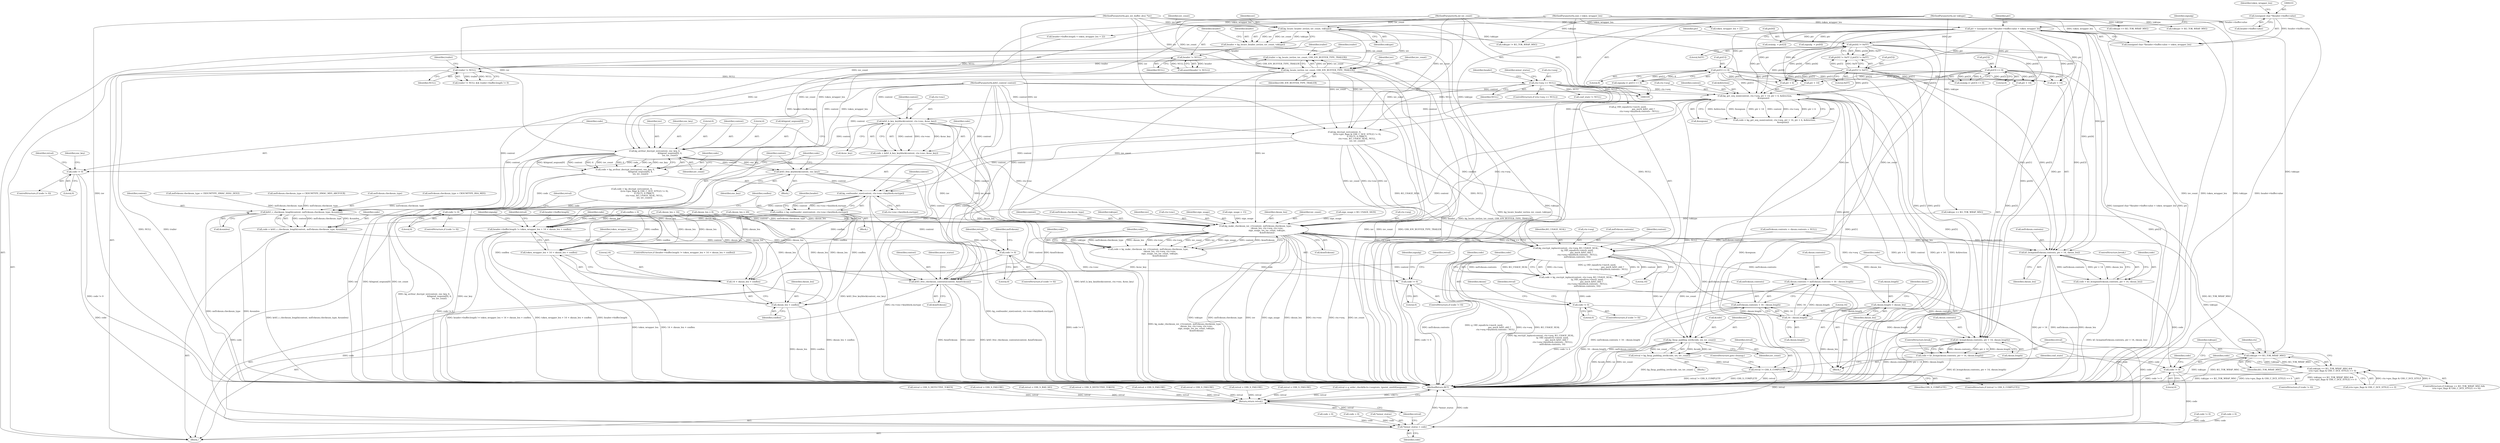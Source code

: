 digraph "0_krb5_e6ae703ae597d798e310368d52b8f38ee11c6a73_0@pointer" {
"1000454" [label="(Call,krb5_k_key_keyblock(context, ctx->enc, &enc_key))"];
"1000403" [label="(Call,kg_get_seq_num(context, ctx->seq, ptr + 14, ptr + 6, &direction,\n                          &seqnum))"];
"1000110" [label="(MethodParameterIn,krb5_context context)"];
"1000200" [label="(Call,ctx->seq == NULL)"];
"1000180" [label="(Call,trailer != NULL)"];
"1000172" [label="(Call,trailer = kg_locate_iov(iov, iov_count, GSS_IOV_BUFFER_TYPE_TRAILER))"];
"1000174" [label="(Call,kg_locate_iov(iov, iov_count, GSS_IOV_BUFFER_TYPE_TRAILER))"];
"1000164" [label="(Call,kg_locate_header_iov(iov, iov_count, toktype))"];
"1000113" [label="(MethodParameterIn,gss_iov_buffer_desc *iov)"];
"1000114" [label="(MethodParameterIn,int iov_count)"];
"1000118" [label="(MethodParameterIn,int toktype)"];
"1000169" [label="(Call,header != NULL)"];
"1000162" [label="(Call,header = kg_locate_header_iov(iov, iov_count, toktype))"];
"1000247" [label="(Call,ptr[1] << 8)"];
"1000229" [label="(Call,ptr = (unsigned char *)header->buffer.value + token_wrapper_len)"];
"1000232" [label="(Call,(unsigned char *)header->buffer.value)"];
"1000115" [label="(MethodParameterIn,size_t token_wrapper_len)"];
"1000259" [label="(Call,ptr[3] << 8)"];
"1000266" [label="(Call,ptr[4] != 0xFF)"];
"1000271" [label="(Call,ptr[5] != 0xFF)"];
"1000452" [label="(Call,code = krb5_k_key_keyblock(context, ctx->enc, &enc_key))"];
"1000462" [label="(Call,code != 0)"];
"1000848" [label="(Call,*minor_status = code)"];
"1000498" [label="(Call,kg_arcfour_docrypt_iov(context, enc_key, 0,\n                                              &bigend_seqnum[0], 4,\n                                              iov, iov_count))"];
"1000496" [label="(Call,code = kg_arcfour_docrypt_iov(context, enc_key, 0,\n                                              &bigend_seqnum[0], 4,\n                                              iov, iov_count))"];
"1000536" [label="(Call,code != 0)"];
"1000509" [label="(Call,krb5_free_keyblock(context, enc_key))"];
"1000546" [label="(Call,kg_confounder_size(context, ctx->enc->keyblock.enctype))"];
"1000544" [label="(Call,conflen = kg_confounder_size(context, ctx->enc->keyblock.enctype))"];
"1000556" [label="(Call,header->buffer.length != token_wrapper_len + 14 + cksum_len + conflen)"];
"1000562" [label="(Call,token_wrapper_len + 14 + cksum_len + conflen)"];
"1000564" [label="(Call,14 + cksum_len + conflen)"];
"1000566" [label="(Call,cksum_len + conflen)"];
"1000605" [label="(Call,krb5_c_checksum_length(context, md5cksum.checksum_type, &sumlen))"];
"1000603" [label="(Call,code = krb5_c_checksum_length(context, md5cksum.checksum_type, &sumlen))"];
"1000613" [label="(Call,code != 0)"];
"1000628" [label="(Call,kg_make_checksum_iov_v1(context, md5cksum.checksum_type,\n                                   cksum_len, ctx->seq, ctx->enc,\n                                   sign_usage, iov, iov_count, toktype,\n                                   &md5cksum))"];
"1000626" [label="(Call,code = kg_make_checksum_iov_v1(context, md5cksum.checksum_type,\n                                   cksum_len, ctx->seq, ctx->enc,\n                                   sign_usage, iov, iov_count, toktype,\n                                   &md5cksum))"];
"1000647" [label="(Call,code != 0)"];
"1000662" [label="(Call,kg_encrypt_inplace(context, ctx->seq, KG_USAGE_SEAL,\n                                  (g_OID_equal(ctx->mech_used,\n                                               gss_mech_krb5_old) ?\n                                   ctx->seq->keyblock.contents : NULL),\n                                  md5cksum.contents, 16))"];
"1000660" [label="(Call,code = kg_encrypt_inplace(context, ctx->seq, KG_USAGE_SEAL,\n                                  (g_OID_equal(ctx->mech_used,\n                                               gss_mech_krb5_old) ?\n                                   ctx->seq->keyblock.contents : NULL),\n                                  md5cksum.contents, 16))"];
"1000687" [label="(Call,code != 0)"];
"1000700" [label="(Call,cksum.contents = md5cksum.contents + 16 - cksum.length)"];
"1000715" [label="(Call,k5_bcmp(cksum.contents, ptr + 14, cksum.length))"];
"1000713" [label="(Call,code = k5_bcmp(cksum.contents, ptr + 14, cksum.length))"];
"1000749" [label="(Call,code != 0)"];
"1000704" [label="(Call,md5cksum.contents + 16 - cksum.length)"];
"1000844" [label="(Call,krb5_free_checksum_contents(context, &md5cksum))"];
"1000695" [label="(Call,cksum.length = cksum_len)"];
"1000708" [label="(Call,16 - cksum.length)"];
"1000730" [label="(Call,k5_bcmp(md5cksum.contents, ptr + 14, cksum_len))"];
"1000728" [label="(Call,code = k5_bcmp(md5cksum.contents, ptr + 14, cksum_len))"];
"1000762" [label="(Call,toktype == KG_TOK_WRAP_MSG)"];
"1000761" [label="(Call,toktype == KG_TOK_WRAP_MSG &&\n        (ctx->gss_flags & GSS_C_DCE_STYLE) == 0)"];
"1000775" [label="(Call,kg_fixup_padding_iov(&code, iov, iov_count))"];
"1000773" [label="(Call,retval = kg_fixup_padding_iov(&code, iov, iov_count))"];
"1000781" [label="(Call,retval != GSS_S_COMPLETE)"];
"1000852" [label="(Return,return retval;)"];
"1000204" [label="(Identifier,NULL)"];
"1000546" [label="(Call,kg_confounder_size(context, ctx->enc->keyblock.enctype))"];
"1000170" [label="(Identifier,header)"];
"1000257" [label="(Call,sealalg |= ptr[3] << 8)"];
"1000846" [label="(Call,&md5cksum)"];
"1000581" [label="(Call,md5cksum.checksum_type = CKSUMTYPE_RSA_MD5)"];
"1000696" [label="(Call,cksum.length)"];
"1000641" [label="(Identifier,iov)"];
"1000153" [label="(Call,md5cksum.contents = cksum.contents = NULL)"];
"1000756" [label="(Call,retval = GSS_S_BAD_SIG)"];
"1000180" [label="(Call,trailer != NULL)"];
"1000612" [label="(ControlStructure,if (code != 0))"];
"1000514" [label="(Call,code = kg_decrypt_iov(context, 0,\n                                      ((ctx->gss_flags & GSS_C_DCE_STYLE) != 0),\n                                      0 /*EC*/, 0 /*RRC*/,\n                                      ctx->enc, KG_USAGE_SEAL, NULL,\n                                      iov, iov_count))"];
"1000845" [label="(Identifier,context)"];
"1000765" [label="(Call,(ctx->gss_flags & GSS_C_DCE_STYLE) == 0)"];
"1000176" [label="(Identifier,iov_count)"];
"1000510" [label="(Identifier,context)"];
"1000419" [label="(Call,code != 0)"];
"1000768" [label="(Identifier,ctx)"];
"1000265" [label="(Call,ptr[4] != 0xFF || ptr[5] != 0xFF)"];
"1000637" [label="(Call,ctx->enc)"];
"1000851" [label="(Identifier,code)"];
"1000248" [label="(Call,ptr[1])"];
"1000536" [label="(Call,code != 0)"];
"1000373" [label="(Call,cksum_len = 8)"];
"1000697" [label="(Identifier,cksum)"];
"1000181" [label="(Identifier,trailer)"];
"1000844" [label="(Call,krb5_free_checksum_contents(context, &md5cksum))"];
"1000615" [label="(Literal,0)"];
"1000750" [label="(Identifier,code)"];
"1000507" [label="(Identifier,iov)"];
"1000610" [label="(Call,&sumlen)"];
"1000119" [label="(Block,)"];
"1000740" [label="(Call,code = 0)"];
"1000640" [label="(Identifier,sign_usage)"];
"1000263" [label="(Literal,8)"];
"1000511" [label="(Identifier,enc_key)"];
"1000445" [label="(Block,)"];
"1000613" [label="(Call,code != 0)"];
"1000497" [label="(Identifier,code)"];
"1000385" [label="(Call,cksum_len = 16)"];
"1000570" [label="(Call,retval = GSS_S_DEFECTIVE_TOKEN)"];
"1000266" [label="(Call,ptr[4] != 0xFF)"];
"1000603" [label="(Call,code = krb5_c_checksum_length(context, md5cksum.checksum_type, &sumlen))"];
"1000699" [label="(Identifier,cksum_len)"];
"1000380" [label="(Call,sign_usage = 15)"];
"1000285" [label="(Call,toktype != KG_TOK_WRAP_MSG)"];
"1000133" [label="(Call,conflen = 0)"];
"1000633" [label="(Identifier,cksum_len)"];
"1000213" [label="(Call,header->buffer.length < token_wrapper_len + 22)"];
"1000708" [label="(Call,16 - cksum.length)"];
"1000642" [label="(Identifier,iov_count)"];
"1000853" [label="(Identifier,retval)"];
"1000783" [label="(Identifier,GSS_S_COMPLETE)"];
"1000656" [label="(Identifier,signalg)"];
"1000165" [label="(Identifier,iov)"];
"1000239" [label="(Identifier,token_wrapper_len)"];
"1000461" [label="(ControlStructure,if (code != 0))"];
"1000500" [label="(Identifier,enc_key)"];
"1000749" [label="(Call,code != 0)"];
"1000555" [label="(ControlStructure,if (header->buffer.length != token_wrapper_len + 14 + cksum_len + conflen))"];
"1000567" [label="(Identifier,cksum_len)"];
"1000686" [label="(ControlStructure,if (code != 0))"];
"1000498" [label="(Call,kg_arcfour_docrypt_iov(context, enc_key, 0,\n                                              &bigend_seqnum[0], 4,\n                                              iov, iov_count))"];
"1000270" [label="(Literal,0xFF)"];
"1000537" [label="(Identifier,code)"];
"1000141" [label="(Call,sign_usage = KG_USAGE_SIGN)"];
"1000251" [label="(Literal,8)"];
"1000772" [label="(Block,)"];
"1000651" [label="(Call,retval = GSS_S_FAILURE)"];
"1000779" [label="(Identifier,iov_count)"];
"1000453" [label="(Identifier,code)"];
"1000414" [label="(Call,&direction)"];
"1000216" [label="(Identifier,header)"];
"1000219" [label="(Call,token_wrapper_len + 22)"];
"1000463" [label="(Identifier,code)"];
"1000562" [label="(Call,token_wrapper_len + 14 + cksum_len + conflen)"];
"1000710" [label="(Call,cksum.length)"];
"1000626" [label="(Call,code = kg_make_checksum_iov_v1(context, md5cksum.checksum_type,\n                                   cksum_len, ctx->seq, ctx->enc,\n                                   sign_usage, iov, iov_count, toktype,\n                                   &md5cksum))"];
"1000430" [label="(Call,toktype == KG_TOK_WRAP_MSG)"];
"1000623" [label="(Identifier,md5cksum)"];
"1000177" [label="(Identifier,GSS_IOV_BUFFER_TYPE_TRAILER)"];
"1000617" [label="(Call,retval = GSS_S_FAILURE)"];
"1000649" [label="(Literal,0)"];
"1000267" [label="(Call,ptr[4])"];
"1000691" [label="(Call,retval = GSS_S_FAILURE)"];
"1000456" [label="(Call,ctx->enc)"];
"1000784" [label="(ControlStructure,goto cleanup;)"];
"1000762" [label="(Call,toktype == KG_TOK_WRAP_MSG)"];
"1000404" [label="(Identifier,context)"];
"1000606" [label="(Identifier,context)"];
"1000540" [label="(Call,retval = GSS_S_FAILURE)"];
"1000544" [label="(Call,conflen = kg_confounder_size(context, ctx->enc->keyblock.enctype))"];
"1000754" [label="(Identifier,code)"];
"1000167" [label="(Identifier,toktype)"];
"1000688" [label="(Identifier,code)"];
"1000565" [label="(Literal,14)"];
"1000833" [label="(Call,retval = g_order_check(&ctx->seqstate, (gssint_uint64)seqnum))"];
"1000199" [label="(ControlStructure,if (ctx->seq == NULL))"];
"1000541" [label="(Identifier,retval)"];
"1000830" [label="(Call,code = 0)"];
"1000459" [label="(Call,&enc_key)"];
"1000467" [label="(Identifier,retval)"];
"1000548" [label="(Call,ctx->enc->keyblock.enctype)"];
"1000667" [label="(Identifier,KG_USAGE_SEAL)"];
"1000408" [label="(Call,ptr + 14)"];
"1000545" [label="(Identifier,conflen)"];
"1000563" [label="(Identifier,token_wrapper_len)"];
"1000501" [label="(Literal,0)"];
"1000403" [label="(Call,kg_get_seq_num(context, ctx->seq, ptr + 14, ptr + 6, &direction,\n                          &seqnum))"];
"1000646" [label="(ControlStructure,if (code != 0))"];
"1000652" [label="(Identifier,retval)"];
"1000700" [label="(Call,cksum.contents = md5cksum.contents + 16 - cksum.length)"];
"1000416" [label="(Call,&seqnum)"];
"1000761" [label="(Call,toktype == KG_TOK_WRAP_MSG &&\n        (ctx->gss_flags & GSS_C_DCE_STYLE) == 0)"];
"1000662" [label="(Call,kg_encrypt_inplace(context, ctx->seq, KG_USAGE_SEAL,\n                                  (g_OID_equal(ctx->mech_used,\n                                               gss_mech_krb5_old) ?\n                                   ctx->seq->keyblock.contents : NULL),\n                                  md5cksum.contents, 16))"];
"1000499" [label="(Identifier,context)"];
"1000208" [label="(Identifier,minor_status)"];
"1000171" [label="(Identifier,NULL)"];
"1000230" [label="(Identifier,ptr)"];
"1000787" [label="(Identifier,conf_state)"];
"1000605" [label="(Call,krb5_c_checksum_length(context, md5cksum.checksum_type, &sumlen))"];
"1000175" [label="(Identifier,iov)"];
"1000166" [label="(Identifier,iov_count)"];
"1000247" [label="(Call,ptr[1] << 8)"];
"1000634" [label="(Call,ctx->seq)"];
"1000664" [label="(Call,ctx->seq)"];
"1000174" [label="(Call,kg_locate_iov(iov, iov_count, GSS_IOV_BUFFER_TYPE_TRAILER))"];
"1000568" [label="(Identifier,conflen)"];
"1000628" [label="(Call,kg_make_checksum_iov_v1(context, md5cksum.checksum_type,\n                                   cksum_len, ctx->seq, ctx->enc,\n                                   sign_usage, iov, iov_count, toktype,\n                                   &md5cksum))"];
"1000689" [label="(Literal,0)"];
"1000714" [label="(Identifier,code)"];
"1000496" [label="(Call,code = kg_arcfour_docrypt_iov(context, enc_key, 0,\n                                              &bigend_seqnum[0], 4,\n                                              iov, iov_count))"];
"1000538" [label="(Literal,0)"];
"1000685" [label="(Literal,16)"];
"1000234" [label="(Call,header->buffer.value)"];
"1000850" [label="(Identifier,minor_status)"];
"1000614" [label="(Identifier,code)"];
"1000182" [label="(Identifier,NULL)"];
"1000753" [label="(Call,code = 0)"];
"1000774" [label="(Identifier,retval)"];
"1000595" [label="(Call,md5cksum.checksum_type = CKSUMTYPE_HMAC_SHA1_DES3)"];
"1000786" [label="(Call,conf_state != NULL)"];
"1000722" [label="(Call,cksum.length)"];
"1000179" [label="(Call,trailer != NULL && trailer->buffer.length != 0)"];
"1000782" [label="(Identifier,retval)"];
"1000854" [label="(MethodReturn,RET)"];
"1000715" [label="(Call,k5_bcmp(cksum.contents, ptr + 14, cksum.length))"];
"1000557" [label="(Call,header->buffer.length)"];
"1000629" [label="(Identifier,context)"];
"1000433" [label="(Block,)"];
"1000695" [label="(Call,cksum.length = cksum_len)"];
"1000241" [label="(Identifier,signalg)"];
"1000454" [label="(Call,krb5_k_key_keyblock(context, ctx->enc, &enc_key))"];
"1000240" [label="(Call,signalg  = ptr[0])"];
"1000738" [label="(ControlStructure,break;)"];
"1000401" [label="(Call,code = kg_get_seq_num(context, ctx->seq, ptr + 14, ptr + 6, &direction,\n                          &seqnum))"];
"1000405" [label="(Call,ctx->seq)"];
"1000110" [label="(MethodParameterIn,krb5_context context)"];
"1000260" [label="(Call,ptr[3])"];
"1000588" [label="(Call,md5cksum.checksum_type = CKSUMTYPE_HMAC_MD5_ARCFOUR)"];
"1000162" [label="(Call,header = kg_locate_header_iov(iov, iov_count, toktype))"];
"1000764" [label="(Identifier,KG_TOK_WRAP_MSG)"];
"1000607" [label="(Call,md5cksum.checksum_type)"];
"1000113" [label="(MethodParameterIn,gss_iov_buffer_desc *iov)"];
"1000231" [label="(Call,(unsigned char *)header->buffer.value + token_wrapper_len)"];
"1000169" [label="(Call,header != NULL)"];
"1000508" [label="(Identifier,iov_count)"];
"1000630" [label="(Call,md5cksum.checksum_type)"];
"1000455" [label="(Identifier,context)"];
"1000849" [label="(Call,*minor_status)"];
"1000115" [label="(MethodParameterIn,size_t token_wrapper_len)"];
"1000682" [label="(Call,md5cksum.contents)"];
"1000473" [label="(Identifier,enc_key)"];
"1000725" [label="(ControlStructure,break;)"];
"1000663" [label="(Identifier,context)"];
"1000566" [label="(Call,cksum_len + conflen)"];
"1000575" [label="(Identifier,signalg)"];
"1000748" [label="(ControlStructure,if (code != 0))"];
"1000713" [label="(Call,code = k5_bcmp(cksum.contents, ptr + 14, cksum.length))"];
"1000186" [label="(Identifier,trailer)"];
"1000692" [label="(Identifier,retval)"];
"1000547" [label="(Identifier,context)"];
"1000729" [label="(Identifier,code)"];
"1000232" [label="(Call,(unsigned char *)header->buffer.value)"];
"1000660" [label="(Call,code = kg_encrypt_inplace(context, ctx->seq, KG_USAGE_SEAL,\n                                  (g_OID_equal(ctx->mech_used,\n                                               gss_mech_krb5_old) ?\n                                   ctx->seq->keyblock.contents : NULL),\n                                  md5cksum.contents, 16))"];
"1000730" [label="(Call,k5_bcmp(md5cksum.contents, ptr + 14, cksum_len))"];
"1000164" [label="(Call,kg_locate_header_iov(iov, iov_count, toktype))"];
"1000763" [label="(Identifier,toktype)"];
"1000781" [label="(Call,retval != GSS_S_COMPLETE)"];
"1000556" [label="(Call,header->buffer.length != token_wrapper_len + 14 + cksum_len + conflen)"];
"1000743" [label="(Call,retval = GSS_S_DEFECTIVE_TOKEN)"];
"1000535" [label="(ControlStructure,if (code != 0))"];
"1000701" [label="(Call,cksum.contents)"];
"1000275" [label="(Literal,0xFF)"];
"1000229" [label="(Call,ptr = (unsigned char *)header->buffer.value + token_wrapper_len)"];
"1000506" [label="(Literal,4)"];
"1000273" [label="(Identifier,ptr)"];
"1000201" [label="(Call,ctx->seq)"];
"1000163" [label="(Identifier,header)"];
"1000559" [label="(Identifier,header)"];
"1000618" [label="(Identifier,retval)"];
"1000627" [label="(Identifier,code)"];
"1000716" [label="(Call,cksum.contents)"];
"1000760" [label="(ControlStructure,if (toktype == KG_TOK_WRAP_MSG &&\n        (ctx->gss_flags & GSS_C_DCE_STYLE) == 0))"];
"1000773" [label="(Call,retval = kg_fixup_padding_iov(&code, iov, iov_count))"];
"1000657" [label="(Block,)"];
"1000173" [label="(Identifier,trailer)"];
"1000245" [label="(Call,signalg |= ptr[1] << 8)"];
"1000776" [label="(Call,&code)"];
"1000734" [label="(Call,ptr + 14)"];
"1000516" [label="(Call,kg_decrypt_iov(context, 0,\n                                      ((ctx->gss_flags & GSS_C_DCE_STYLE) != 0),\n                                      0 /*EC*/, 0 /*RRC*/,\n                                      ctx->enc, KG_USAGE_SEAL, NULL,\n                                      iov, iov_count))"];
"1000272" [label="(Call,ptr[5])"];
"1000271" [label="(Call,ptr[5] != 0xFF)"];
"1000300" [label="(Call,toktype == KG_TOK_WRAP_MSG)"];
"1000462" [label="(Call,code != 0)"];
"1000114" [label="(MethodParameterIn,int iov_count)"];
"1000647" [label="(Call,code != 0)"];
"1000390" [label="(Call,cksum_len = 20)"];
"1000644" [label="(Call,&md5cksum)"];
"1000702" [label="(Identifier,cksum)"];
"1000852" [label="(Return,return retval;)"];
"1000200" [label="(Call,ctx->seq == NULL)"];
"1000719" [label="(Call,ptr + 14)"];
"1000643" [label="(Identifier,toktype)"];
"1000737" [label="(Identifier,cksum_len)"];
"1000661" [label="(Identifier,code)"];
"1000731" [label="(Call,md5cksum.contents)"];
"1000464" [label="(Literal,0)"];
"1000778" [label="(Identifier,iov)"];
"1000751" [label="(Literal,0)"];
"1000775" [label="(Call,kg_fixup_padding_iov(&code, iov, iov_count))"];
"1000377" [label="(Call,toktype != KG_TOK_WRAP_MSG)"];
"1000704" [label="(Call,md5cksum.contents + 16 - cksum.length)"];
"1000466" [label="(Call,retval = GSS_S_FAILURE)"];
"1000705" [label="(Call,md5cksum.contents)"];
"1000502" [label="(Call,&bigend_seqnum[0])"];
"1000259" [label="(Call,ptr[3] << 8)"];
"1000411" [label="(Call,ptr + 6)"];
"1000452" [label="(Call,code = krb5_k_key_keyblock(context, ctx->enc, &enc_key))"];
"1000252" [label="(Call,sealalg  = ptr[2])"];
"1000728" [label="(Call,code = k5_bcmp(md5cksum.contents, ptr + 14, cksum_len))"];
"1000668" [label="(Call,g_OID_equal(ctx->mech_used,\n                                               gss_mech_krb5_old) ?\n                                   ctx->seq->keyblock.contents : NULL)"];
"1000709" [label="(Literal,16)"];
"1000509" [label="(Call,krb5_free_keyblock(context, enc_key))"];
"1000848" [label="(Call,*minor_status = code)"];
"1000648" [label="(Identifier,code)"];
"1000604" [label="(Identifier,code)"];
"1000564" [label="(Call,14 + cksum_len + conflen)"];
"1000687" [label="(Call,code != 0)"];
"1000168" [label="(Call,assert(header != NULL))"];
"1000571" [label="(Identifier,retval)"];
"1000172" [label="(Call,trailer = kg_locate_iov(iov, iov_count, GSS_IOV_BUFFER_TYPE_TRAILER))"];
"1000118" [label="(MethodParameterIn,int toktype)"];
"1000780" [label="(ControlStructure,if (retval != GSS_S_COMPLETE))"];
"1000454" -> "1000452"  [label="AST: "];
"1000454" -> "1000459"  [label="CFG: "];
"1000455" -> "1000454"  [label="AST: "];
"1000456" -> "1000454"  [label="AST: "];
"1000459" -> "1000454"  [label="AST: "];
"1000452" -> "1000454"  [label="CFG: "];
"1000454" -> "1000854"  [label="DDG: &enc_key"];
"1000454" -> "1000854"  [label="DDG: ctx->enc"];
"1000454" -> "1000452"  [label="DDG: context"];
"1000454" -> "1000452"  [label="DDG: ctx->enc"];
"1000454" -> "1000452"  [label="DDG: &enc_key"];
"1000403" -> "1000454"  [label="DDG: context"];
"1000110" -> "1000454"  [label="DDG: context"];
"1000454" -> "1000498"  [label="DDG: context"];
"1000454" -> "1000628"  [label="DDG: ctx->enc"];
"1000454" -> "1000844"  [label="DDG: context"];
"1000403" -> "1000401"  [label="AST: "];
"1000403" -> "1000416"  [label="CFG: "];
"1000404" -> "1000403"  [label="AST: "];
"1000405" -> "1000403"  [label="AST: "];
"1000408" -> "1000403"  [label="AST: "];
"1000411" -> "1000403"  [label="AST: "];
"1000414" -> "1000403"  [label="AST: "];
"1000416" -> "1000403"  [label="AST: "];
"1000401" -> "1000403"  [label="CFG: "];
"1000403" -> "1000854"  [label="DDG: ctx->seq"];
"1000403" -> "1000854"  [label="DDG: ptr + 6"];
"1000403" -> "1000854"  [label="DDG: context"];
"1000403" -> "1000854"  [label="DDG: ptr + 14"];
"1000403" -> "1000854"  [label="DDG: &direction"];
"1000403" -> "1000854"  [label="DDG: &seqnum"];
"1000403" -> "1000401"  [label="DDG: &direction"];
"1000403" -> "1000401"  [label="DDG: &seqnum"];
"1000403" -> "1000401"  [label="DDG: ptr + 14"];
"1000403" -> "1000401"  [label="DDG: context"];
"1000403" -> "1000401"  [label="DDG: ctx->seq"];
"1000403" -> "1000401"  [label="DDG: ptr + 6"];
"1000110" -> "1000403"  [label="DDG: context"];
"1000200" -> "1000403"  [label="DDG: ctx->seq"];
"1000247" -> "1000403"  [label="DDG: ptr[1]"];
"1000259" -> "1000403"  [label="DDG: ptr[3]"];
"1000266" -> "1000403"  [label="DDG: ptr[4]"];
"1000271" -> "1000403"  [label="DDG: ptr[5]"];
"1000229" -> "1000403"  [label="DDG: ptr"];
"1000403" -> "1000516"  [label="DDG: context"];
"1000403" -> "1000546"  [label="DDG: context"];
"1000403" -> "1000605"  [label="DDG: context"];
"1000403" -> "1000628"  [label="DDG: ctx->seq"];
"1000403" -> "1000844"  [label="DDG: context"];
"1000110" -> "1000109"  [label="AST: "];
"1000110" -> "1000854"  [label="DDG: context"];
"1000110" -> "1000498"  [label="DDG: context"];
"1000110" -> "1000509"  [label="DDG: context"];
"1000110" -> "1000516"  [label="DDG: context"];
"1000110" -> "1000546"  [label="DDG: context"];
"1000110" -> "1000605"  [label="DDG: context"];
"1000110" -> "1000628"  [label="DDG: context"];
"1000110" -> "1000662"  [label="DDG: context"];
"1000110" -> "1000844"  [label="DDG: context"];
"1000200" -> "1000199"  [label="AST: "];
"1000200" -> "1000204"  [label="CFG: "];
"1000201" -> "1000200"  [label="AST: "];
"1000204" -> "1000200"  [label="AST: "];
"1000208" -> "1000200"  [label="CFG: "];
"1000216" -> "1000200"  [label="CFG: "];
"1000200" -> "1000854"  [label="DDG: ctx->seq"];
"1000200" -> "1000854"  [label="DDG: ctx->seq == NULL"];
"1000200" -> "1000854"  [label="DDG: NULL"];
"1000180" -> "1000200"  [label="DDG: NULL"];
"1000200" -> "1000516"  [label="DDG: NULL"];
"1000200" -> "1000662"  [label="DDG: NULL"];
"1000200" -> "1000668"  [label="DDG: NULL"];
"1000200" -> "1000786"  [label="DDG: NULL"];
"1000180" -> "1000179"  [label="AST: "];
"1000180" -> "1000182"  [label="CFG: "];
"1000181" -> "1000180"  [label="AST: "];
"1000182" -> "1000180"  [label="AST: "];
"1000186" -> "1000180"  [label="CFG: "];
"1000179" -> "1000180"  [label="CFG: "];
"1000180" -> "1000854"  [label="DDG: NULL"];
"1000180" -> "1000854"  [label="DDG: trailer"];
"1000180" -> "1000179"  [label="DDG: trailer"];
"1000180" -> "1000179"  [label="DDG: NULL"];
"1000172" -> "1000180"  [label="DDG: trailer"];
"1000169" -> "1000180"  [label="DDG: NULL"];
"1000172" -> "1000119"  [label="AST: "];
"1000172" -> "1000174"  [label="CFG: "];
"1000173" -> "1000172"  [label="AST: "];
"1000174" -> "1000172"  [label="AST: "];
"1000181" -> "1000172"  [label="CFG: "];
"1000172" -> "1000854"  [label="DDG: kg_locate_iov(iov, iov_count, GSS_IOV_BUFFER_TYPE_TRAILER)"];
"1000174" -> "1000172"  [label="DDG: iov"];
"1000174" -> "1000172"  [label="DDG: iov_count"];
"1000174" -> "1000172"  [label="DDG: GSS_IOV_BUFFER_TYPE_TRAILER"];
"1000174" -> "1000177"  [label="CFG: "];
"1000175" -> "1000174"  [label="AST: "];
"1000176" -> "1000174"  [label="AST: "];
"1000177" -> "1000174"  [label="AST: "];
"1000174" -> "1000854"  [label="DDG: iov_count"];
"1000174" -> "1000854"  [label="DDG: GSS_IOV_BUFFER_TYPE_TRAILER"];
"1000174" -> "1000854"  [label="DDG: iov"];
"1000164" -> "1000174"  [label="DDG: iov"];
"1000164" -> "1000174"  [label="DDG: iov_count"];
"1000113" -> "1000174"  [label="DDG: iov"];
"1000114" -> "1000174"  [label="DDG: iov_count"];
"1000174" -> "1000498"  [label="DDG: iov"];
"1000174" -> "1000498"  [label="DDG: iov_count"];
"1000174" -> "1000516"  [label="DDG: iov"];
"1000174" -> "1000516"  [label="DDG: iov_count"];
"1000174" -> "1000628"  [label="DDG: iov"];
"1000174" -> "1000628"  [label="DDG: iov_count"];
"1000164" -> "1000162"  [label="AST: "];
"1000164" -> "1000167"  [label="CFG: "];
"1000165" -> "1000164"  [label="AST: "];
"1000166" -> "1000164"  [label="AST: "];
"1000167" -> "1000164"  [label="AST: "];
"1000162" -> "1000164"  [label="CFG: "];
"1000164" -> "1000854"  [label="DDG: toktype"];
"1000164" -> "1000162"  [label="DDG: iov"];
"1000164" -> "1000162"  [label="DDG: iov_count"];
"1000164" -> "1000162"  [label="DDG: toktype"];
"1000113" -> "1000164"  [label="DDG: iov"];
"1000114" -> "1000164"  [label="DDG: iov_count"];
"1000118" -> "1000164"  [label="DDG: toktype"];
"1000164" -> "1000285"  [label="DDG: toktype"];
"1000113" -> "1000109"  [label="AST: "];
"1000113" -> "1000854"  [label="DDG: iov"];
"1000113" -> "1000498"  [label="DDG: iov"];
"1000113" -> "1000516"  [label="DDG: iov"];
"1000113" -> "1000628"  [label="DDG: iov"];
"1000113" -> "1000775"  [label="DDG: iov"];
"1000114" -> "1000109"  [label="AST: "];
"1000114" -> "1000854"  [label="DDG: iov_count"];
"1000114" -> "1000498"  [label="DDG: iov_count"];
"1000114" -> "1000516"  [label="DDG: iov_count"];
"1000114" -> "1000628"  [label="DDG: iov_count"];
"1000114" -> "1000775"  [label="DDG: iov_count"];
"1000118" -> "1000109"  [label="AST: "];
"1000118" -> "1000854"  [label="DDG: toktype"];
"1000118" -> "1000285"  [label="DDG: toktype"];
"1000118" -> "1000300"  [label="DDG: toktype"];
"1000118" -> "1000377"  [label="DDG: toktype"];
"1000118" -> "1000430"  [label="DDG: toktype"];
"1000118" -> "1000628"  [label="DDG: toktype"];
"1000118" -> "1000762"  [label="DDG: toktype"];
"1000169" -> "1000168"  [label="AST: "];
"1000169" -> "1000171"  [label="CFG: "];
"1000170" -> "1000169"  [label="AST: "];
"1000171" -> "1000169"  [label="AST: "];
"1000168" -> "1000169"  [label="CFG: "];
"1000169" -> "1000854"  [label="DDG: header"];
"1000169" -> "1000168"  [label="DDG: header"];
"1000169" -> "1000168"  [label="DDG: NULL"];
"1000162" -> "1000169"  [label="DDG: header"];
"1000162" -> "1000119"  [label="AST: "];
"1000163" -> "1000162"  [label="AST: "];
"1000170" -> "1000162"  [label="CFG: "];
"1000162" -> "1000854"  [label="DDG: kg_locate_header_iov(iov, iov_count, toktype)"];
"1000247" -> "1000245"  [label="AST: "];
"1000247" -> "1000251"  [label="CFG: "];
"1000248" -> "1000247"  [label="AST: "];
"1000251" -> "1000247"  [label="AST: "];
"1000245" -> "1000247"  [label="CFG: "];
"1000247" -> "1000854"  [label="DDG: ptr[1]"];
"1000247" -> "1000245"  [label="DDG: ptr[1]"];
"1000247" -> "1000245"  [label="DDG: 8"];
"1000229" -> "1000247"  [label="DDG: ptr"];
"1000247" -> "1000408"  [label="DDG: ptr[1]"];
"1000247" -> "1000411"  [label="DDG: ptr[1]"];
"1000247" -> "1000715"  [label="DDG: ptr[1]"];
"1000247" -> "1000719"  [label="DDG: ptr[1]"];
"1000247" -> "1000730"  [label="DDG: ptr[1]"];
"1000247" -> "1000734"  [label="DDG: ptr[1]"];
"1000229" -> "1000119"  [label="AST: "];
"1000229" -> "1000231"  [label="CFG: "];
"1000230" -> "1000229"  [label="AST: "];
"1000231" -> "1000229"  [label="AST: "];
"1000241" -> "1000229"  [label="CFG: "];
"1000229" -> "1000854"  [label="DDG: (unsigned char *)header->buffer.value + token_wrapper_len"];
"1000229" -> "1000854"  [label="DDG: ptr"];
"1000232" -> "1000229"  [label="DDG: header->buffer.value"];
"1000115" -> "1000229"  [label="DDG: token_wrapper_len"];
"1000229" -> "1000240"  [label="DDG: ptr"];
"1000229" -> "1000252"  [label="DDG: ptr"];
"1000229" -> "1000259"  [label="DDG: ptr"];
"1000229" -> "1000266"  [label="DDG: ptr"];
"1000229" -> "1000271"  [label="DDG: ptr"];
"1000229" -> "1000408"  [label="DDG: ptr"];
"1000229" -> "1000411"  [label="DDG: ptr"];
"1000229" -> "1000715"  [label="DDG: ptr"];
"1000229" -> "1000719"  [label="DDG: ptr"];
"1000229" -> "1000730"  [label="DDG: ptr"];
"1000229" -> "1000734"  [label="DDG: ptr"];
"1000232" -> "1000231"  [label="AST: "];
"1000232" -> "1000234"  [label="CFG: "];
"1000233" -> "1000232"  [label="AST: "];
"1000234" -> "1000232"  [label="AST: "];
"1000239" -> "1000232"  [label="CFG: "];
"1000232" -> "1000854"  [label="DDG: header->buffer.value"];
"1000232" -> "1000231"  [label="DDG: header->buffer.value"];
"1000115" -> "1000109"  [label="AST: "];
"1000115" -> "1000854"  [label="DDG: token_wrapper_len"];
"1000115" -> "1000213"  [label="DDG: token_wrapper_len"];
"1000115" -> "1000219"  [label="DDG: token_wrapper_len"];
"1000115" -> "1000231"  [label="DDG: token_wrapper_len"];
"1000115" -> "1000556"  [label="DDG: token_wrapper_len"];
"1000115" -> "1000562"  [label="DDG: token_wrapper_len"];
"1000259" -> "1000257"  [label="AST: "];
"1000259" -> "1000263"  [label="CFG: "];
"1000260" -> "1000259"  [label="AST: "];
"1000263" -> "1000259"  [label="AST: "];
"1000257" -> "1000259"  [label="CFG: "];
"1000259" -> "1000854"  [label="DDG: ptr[3]"];
"1000259" -> "1000257"  [label="DDG: ptr[3]"];
"1000259" -> "1000257"  [label="DDG: 8"];
"1000259" -> "1000408"  [label="DDG: ptr[3]"];
"1000259" -> "1000411"  [label="DDG: ptr[3]"];
"1000259" -> "1000715"  [label="DDG: ptr[3]"];
"1000259" -> "1000719"  [label="DDG: ptr[3]"];
"1000259" -> "1000730"  [label="DDG: ptr[3]"];
"1000259" -> "1000734"  [label="DDG: ptr[3]"];
"1000266" -> "1000265"  [label="AST: "];
"1000266" -> "1000270"  [label="CFG: "];
"1000267" -> "1000266"  [label="AST: "];
"1000270" -> "1000266"  [label="AST: "];
"1000273" -> "1000266"  [label="CFG: "];
"1000265" -> "1000266"  [label="CFG: "];
"1000266" -> "1000854"  [label="DDG: ptr[4]"];
"1000266" -> "1000265"  [label="DDG: ptr[4]"];
"1000266" -> "1000265"  [label="DDG: 0xFF"];
"1000266" -> "1000408"  [label="DDG: ptr[4]"];
"1000266" -> "1000411"  [label="DDG: ptr[4]"];
"1000266" -> "1000715"  [label="DDG: ptr[4]"];
"1000266" -> "1000719"  [label="DDG: ptr[4]"];
"1000266" -> "1000730"  [label="DDG: ptr[4]"];
"1000266" -> "1000734"  [label="DDG: ptr[4]"];
"1000271" -> "1000265"  [label="AST: "];
"1000271" -> "1000275"  [label="CFG: "];
"1000272" -> "1000271"  [label="AST: "];
"1000275" -> "1000271"  [label="AST: "];
"1000265" -> "1000271"  [label="CFG: "];
"1000271" -> "1000854"  [label="DDG: ptr[5]"];
"1000271" -> "1000265"  [label="DDG: ptr[5]"];
"1000271" -> "1000265"  [label="DDG: 0xFF"];
"1000271" -> "1000408"  [label="DDG: ptr[5]"];
"1000271" -> "1000411"  [label="DDG: ptr[5]"];
"1000271" -> "1000715"  [label="DDG: ptr[5]"];
"1000271" -> "1000719"  [label="DDG: ptr[5]"];
"1000271" -> "1000730"  [label="DDG: ptr[5]"];
"1000271" -> "1000734"  [label="DDG: ptr[5]"];
"1000452" -> "1000445"  [label="AST: "];
"1000453" -> "1000452"  [label="AST: "];
"1000463" -> "1000452"  [label="CFG: "];
"1000452" -> "1000854"  [label="DDG: krb5_k_key_keyblock(context, ctx->enc, &enc_key)"];
"1000452" -> "1000462"  [label="DDG: code"];
"1000462" -> "1000461"  [label="AST: "];
"1000462" -> "1000464"  [label="CFG: "];
"1000463" -> "1000462"  [label="AST: "];
"1000464" -> "1000462"  [label="AST: "];
"1000467" -> "1000462"  [label="CFG: "];
"1000473" -> "1000462"  [label="CFG: "];
"1000462" -> "1000854"  [label="DDG: code != 0"];
"1000462" -> "1000848"  [label="DDG: code"];
"1000848" -> "1000119"  [label="AST: "];
"1000848" -> "1000851"  [label="CFG: "];
"1000849" -> "1000848"  [label="AST: "];
"1000851" -> "1000848"  [label="AST: "];
"1000853" -> "1000848"  [label="CFG: "];
"1000848" -> "1000854"  [label="DDG: code"];
"1000848" -> "1000854"  [label="DDG: *minor_status"];
"1000613" -> "1000848"  [label="DDG: code"];
"1000753" -> "1000848"  [label="DDG: code"];
"1000749" -> "1000848"  [label="DDG: code"];
"1000419" -> "1000848"  [label="DDG: code"];
"1000647" -> "1000848"  [label="DDG: code"];
"1000740" -> "1000848"  [label="DDG: code"];
"1000687" -> "1000848"  [label="DDG: code"];
"1000536" -> "1000848"  [label="DDG: code"];
"1000830" -> "1000848"  [label="DDG: code"];
"1000498" -> "1000496"  [label="AST: "];
"1000498" -> "1000508"  [label="CFG: "];
"1000499" -> "1000498"  [label="AST: "];
"1000500" -> "1000498"  [label="AST: "];
"1000501" -> "1000498"  [label="AST: "];
"1000502" -> "1000498"  [label="AST: "];
"1000506" -> "1000498"  [label="AST: "];
"1000507" -> "1000498"  [label="AST: "];
"1000508" -> "1000498"  [label="AST: "];
"1000496" -> "1000498"  [label="CFG: "];
"1000498" -> "1000854"  [label="DDG: iov"];
"1000498" -> "1000854"  [label="DDG: &bigend_seqnum[0]"];
"1000498" -> "1000854"  [label="DDG: iov_count"];
"1000498" -> "1000496"  [label="DDG: &bigend_seqnum[0]"];
"1000498" -> "1000496"  [label="DDG: context"];
"1000498" -> "1000496"  [label="DDG: 4"];
"1000498" -> "1000496"  [label="DDG: iov_count"];
"1000498" -> "1000496"  [label="DDG: 0"];
"1000498" -> "1000496"  [label="DDG: iov"];
"1000498" -> "1000496"  [label="DDG: enc_key"];
"1000498" -> "1000509"  [label="DDG: context"];
"1000498" -> "1000509"  [label="DDG: enc_key"];
"1000498" -> "1000628"  [label="DDG: iov"];
"1000498" -> "1000628"  [label="DDG: iov_count"];
"1000496" -> "1000445"  [label="AST: "];
"1000497" -> "1000496"  [label="AST: "];
"1000510" -> "1000496"  [label="CFG: "];
"1000496" -> "1000854"  [label="DDG: kg_arcfour_docrypt_iov(context, enc_key, 0,\n                                              &bigend_seqnum[0], 4,\n                                              iov, iov_count)"];
"1000496" -> "1000536"  [label="DDG: code"];
"1000536" -> "1000535"  [label="AST: "];
"1000536" -> "1000538"  [label="CFG: "];
"1000537" -> "1000536"  [label="AST: "];
"1000538" -> "1000536"  [label="AST: "];
"1000541" -> "1000536"  [label="CFG: "];
"1000545" -> "1000536"  [label="CFG: "];
"1000536" -> "1000854"  [label="DDG: code != 0"];
"1000514" -> "1000536"  [label="DDG: code"];
"1000509" -> "1000445"  [label="AST: "];
"1000509" -> "1000511"  [label="CFG: "];
"1000510" -> "1000509"  [label="AST: "];
"1000511" -> "1000509"  [label="AST: "];
"1000537" -> "1000509"  [label="CFG: "];
"1000509" -> "1000854"  [label="DDG: krb5_free_keyblock(context, enc_key)"];
"1000509" -> "1000854"  [label="DDG: enc_key"];
"1000509" -> "1000546"  [label="DDG: context"];
"1000509" -> "1000844"  [label="DDG: context"];
"1000546" -> "1000544"  [label="AST: "];
"1000546" -> "1000548"  [label="CFG: "];
"1000547" -> "1000546"  [label="AST: "];
"1000548" -> "1000546"  [label="AST: "];
"1000544" -> "1000546"  [label="CFG: "];
"1000546" -> "1000854"  [label="DDG: ctx->enc->keyblock.enctype"];
"1000546" -> "1000544"  [label="DDG: context"];
"1000546" -> "1000544"  [label="DDG: ctx->enc->keyblock.enctype"];
"1000516" -> "1000546"  [label="DDG: context"];
"1000546" -> "1000605"  [label="DDG: context"];
"1000546" -> "1000844"  [label="DDG: context"];
"1000544" -> "1000433"  [label="AST: "];
"1000545" -> "1000544"  [label="AST: "];
"1000559" -> "1000544"  [label="CFG: "];
"1000544" -> "1000854"  [label="DDG: kg_confounder_size(context, ctx->enc->keyblock.enctype)"];
"1000544" -> "1000556"  [label="DDG: conflen"];
"1000544" -> "1000562"  [label="DDG: conflen"];
"1000544" -> "1000564"  [label="DDG: conflen"];
"1000544" -> "1000566"  [label="DDG: conflen"];
"1000556" -> "1000555"  [label="AST: "];
"1000556" -> "1000562"  [label="CFG: "];
"1000557" -> "1000556"  [label="AST: "];
"1000562" -> "1000556"  [label="AST: "];
"1000571" -> "1000556"  [label="CFG: "];
"1000575" -> "1000556"  [label="CFG: "];
"1000556" -> "1000854"  [label="DDG: token_wrapper_len + 14 + cksum_len + conflen"];
"1000556" -> "1000854"  [label="DDG: header->buffer.length"];
"1000556" -> "1000854"  [label="DDG: header->buffer.length != token_wrapper_len + 14 + cksum_len + conflen"];
"1000213" -> "1000556"  [label="DDG: header->buffer.length"];
"1000390" -> "1000556"  [label="DDG: cksum_len"];
"1000385" -> "1000556"  [label="DDG: cksum_len"];
"1000373" -> "1000556"  [label="DDG: cksum_len"];
"1000133" -> "1000556"  [label="DDG: conflen"];
"1000562" -> "1000564"  [label="CFG: "];
"1000563" -> "1000562"  [label="AST: "];
"1000564" -> "1000562"  [label="AST: "];
"1000562" -> "1000854"  [label="DDG: token_wrapper_len"];
"1000562" -> "1000854"  [label="DDG: 14 + cksum_len + conflen"];
"1000390" -> "1000562"  [label="DDG: cksum_len"];
"1000385" -> "1000562"  [label="DDG: cksum_len"];
"1000373" -> "1000562"  [label="DDG: cksum_len"];
"1000133" -> "1000562"  [label="DDG: conflen"];
"1000564" -> "1000566"  [label="CFG: "];
"1000565" -> "1000564"  [label="AST: "];
"1000566" -> "1000564"  [label="AST: "];
"1000564" -> "1000854"  [label="DDG: cksum_len + conflen"];
"1000390" -> "1000564"  [label="DDG: cksum_len"];
"1000385" -> "1000564"  [label="DDG: cksum_len"];
"1000373" -> "1000564"  [label="DDG: cksum_len"];
"1000133" -> "1000564"  [label="DDG: conflen"];
"1000566" -> "1000568"  [label="CFG: "];
"1000567" -> "1000566"  [label="AST: "];
"1000568" -> "1000566"  [label="AST: "];
"1000566" -> "1000854"  [label="DDG: conflen"];
"1000566" -> "1000854"  [label="DDG: cksum_len"];
"1000390" -> "1000566"  [label="DDG: cksum_len"];
"1000385" -> "1000566"  [label="DDG: cksum_len"];
"1000373" -> "1000566"  [label="DDG: cksum_len"];
"1000133" -> "1000566"  [label="DDG: conflen"];
"1000605" -> "1000603"  [label="AST: "];
"1000605" -> "1000610"  [label="CFG: "];
"1000606" -> "1000605"  [label="AST: "];
"1000607" -> "1000605"  [label="AST: "];
"1000610" -> "1000605"  [label="AST: "];
"1000603" -> "1000605"  [label="CFG: "];
"1000605" -> "1000854"  [label="DDG: md5cksum.checksum_type"];
"1000605" -> "1000854"  [label="DDG: &sumlen"];
"1000605" -> "1000603"  [label="DDG: context"];
"1000605" -> "1000603"  [label="DDG: md5cksum.checksum_type"];
"1000605" -> "1000603"  [label="DDG: &sumlen"];
"1000588" -> "1000605"  [label="DDG: md5cksum.checksum_type"];
"1000595" -> "1000605"  [label="DDG: md5cksum.checksum_type"];
"1000581" -> "1000605"  [label="DDG: md5cksum.checksum_type"];
"1000605" -> "1000628"  [label="DDG: context"];
"1000605" -> "1000628"  [label="DDG: md5cksum.checksum_type"];
"1000605" -> "1000844"  [label="DDG: context"];
"1000603" -> "1000119"  [label="AST: "];
"1000604" -> "1000603"  [label="AST: "];
"1000614" -> "1000603"  [label="CFG: "];
"1000603" -> "1000854"  [label="DDG: krb5_c_checksum_length(context, md5cksum.checksum_type, &sumlen)"];
"1000603" -> "1000613"  [label="DDG: code"];
"1000613" -> "1000612"  [label="AST: "];
"1000613" -> "1000615"  [label="CFG: "];
"1000614" -> "1000613"  [label="AST: "];
"1000615" -> "1000613"  [label="AST: "];
"1000618" -> "1000613"  [label="CFG: "];
"1000623" -> "1000613"  [label="CFG: "];
"1000613" -> "1000854"  [label="DDG: code != 0"];
"1000628" -> "1000626"  [label="AST: "];
"1000628" -> "1000644"  [label="CFG: "];
"1000629" -> "1000628"  [label="AST: "];
"1000630" -> "1000628"  [label="AST: "];
"1000633" -> "1000628"  [label="AST: "];
"1000634" -> "1000628"  [label="AST: "];
"1000637" -> "1000628"  [label="AST: "];
"1000640" -> "1000628"  [label="AST: "];
"1000641" -> "1000628"  [label="AST: "];
"1000642" -> "1000628"  [label="AST: "];
"1000643" -> "1000628"  [label="AST: "];
"1000644" -> "1000628"  [label="AST: "];
"1000626" -> "1000628"  [label="CFG: "];
"1000628" -> "1000854"  [label="DDG: toktype"];
"1000628" -> "1000854"  [label="DDG: md5cksum.checksum_type"];
"1000628" -> "1000854"  [label="DDG: iov"];
"1000628" -> "1000854"  [label="DDG: sign_usage"];
"1000628" -> "1000854"  [label="DDG: cksum_len"];
"1000628" -> "1000854"  [label="DDG: ctx->enc"];
"1000628" -> "1000854"  [label="DDG: ctx->seq"];
"1000628" -> "1000854"  [label="DDG: iov_count"];
"1000628" -> "1000626"  [label="DDG: toktype"];
"1000628" -> "1000626"  [label="DDG: md5cksum.checksum_type"];
"1000628" -> "1000626"  [label="DDG: cksum_len"];
"1000628" -> "1000626"  [label="DDG: ctx->enc"];
"1000628" -> "1000626"  [label="DDG: ctx->seq"];
"1000628" -> "1000626"  [label="DDG: iov_count"];
"1000628" -> "1000626"  [label="DDG: iov"];
"1000628" -> "1000626"  [label="DDG: sign_usage"];
"1000628" -> "1000626"  [label="DDG: context"];
"1000628" -> "1000626"  [label="DDG: &md5cksum"];
"1000390" -> "1000628"  [label="DDG: cksum_len"];
"1000385" -> "1000628"  [label="DDG: cksum_len"];
"1000373" -> "1000628"  [label="DDG: cksum_len"];
"1000516" -> "1000628"  [label="DDG: ctx->enc"];
"1000516" -> "1000628"  [label="DDG: iov"];
"1000516" -> "1000628"  [label="DDG: iov_count"];
"1000141" -> "1000628"  [label="DDG: sign_usage"];
"1000380" -> "1000628"  [label="DDG: sign_usage"];
"1000430" -> "1000628"  [label="DDG: toktype"];
"1000628" -> "1000662"  [label="DDG: context"];
"1000628" -> "1000662"  [label="DDG: ctx->seq"];
"1000628" -> "1000695"  [label="DDG: cksum_len"];
"1000628" -> "1000730"  [label="DDG: cksum_len"];
"1000628" -> "1000762"  [label="DDG: toktype"];
"1000628" -> "1000775"  [label="DDG: iov"];
"1000628" -> "1000775"  [label="DDG: iov_count"];
"1000628" -> "1000844"  [label="DDG: context"];
"1000628" -> "1000844"  [label="DDG: &md5cksum"];
"1000626" -> "1000119"  [label="AST: "];
"1000627" -> "1000626"  [label="AST: "];
"1000648" -> "1000626"  [label="CFG: "];
"1000626" -> "1000854"  [label="DDG: kg_make_checksum_iov_v1(context, md5cksum.checksum_type,\n                                   cksum_len, ctx->seq, ctx->enc,\n                                   sign_usage, iov, iov_count, toktype,\n                                   &md5cksum)"];
"1000626" -> "1000647"  [label="DDG: code"];
"1000647" -> "1000646"  [label="AST: "];
"1000647" -> "1000649"  [label="CFG: "];
"1000648" -> "1000647"  [label="AST: "];
"1000649" -> "1000647"  [label="AST: "];
"1000652" -> "1000647"  [label="CFG: "];
"1000656" -> "1000647"  [label="CFG: "];
"1000647" -> "1000854"  [label="DDG: code != 0"];
"1000662" -> "1000660"  [label="AST: "];
"1000662" -> "1000685"  [label="CFG: "];
"1000663" -> "1000662"  [label="AST: "];
"1000664" -> "1000662"  [label="AST: "];
"1000667" -> "1000662"  [label="AST: "];
"1000668" -> "1000662"  [label="AST: "];
"1000682" -> "1000662"  [label="AST: "];
"1000685" -> "1000662"  [label="AST: "];
"1000660" -> "1000662"  [label="CFG: "];
"1000662" -> "1000854"  [label="DDG: md5cksum.contents"];
"1000662" -> "1000854"  [label="DDG: g_OID_equal(ctx->mech_used,\n                                               gss_mech_krb5_old) ?\n                                   ctx->seq->keyblock.contents : NULL"];
"1000662" -> "1000854"  [label="DDG: ctx->seq"];
"1000662" -> "1000854"  [label="DDG: KG_USAGE_SEAL"];
"1000662" -> "1000660"  [label="DDG: ctx->seq"];
"1000662" -> "1000660"  [label="DDG: g_OID_equal(ctx->mech_used,\n                                               gss_mech_krb5_old) ?\n                                   ctx->seq->keyblock.contents : NULL"];
"1000662" -> "1000660"  [label="DDG: 16"];
"1000662" -> "1000660"  [label="DDG: context"];
"1000662" -> "1000660"  [label="DDG: md5cksum.contents"];
"1000662" -> "1000660"  [label="DDG: KG_USAGE_SEAL"];
"1000516" -> "1000662"  [label="DDG: KG_USAGE_SEAL"];
"1000516" -> "1000662"  [label="DDG: NULL"];
"1000153" -> "1000662"  [label="DDG: md5cksum.contents"];
"1000662" -> "1000700"  [label="DDG: md5cksum.contents"];
"1000662" -> "1000704"  [label="DDG: md5cksum.contents"];
"1000662" -> "1000844"  [label="DDG: context"];
"1000660" -> "1000657"  [label="AST: "];
"1000661" -> "1000660"  [label="AST: "];
"1000688" -> "1000660"  [label="CFG: "];
"1000660" -> "1000854"  [label="DDG: kg_encrypt_inplace(context, ctx->seq, KG_USAGE_SEAL,\n                                  (g_OID_equal(ctx->mech_used,\n                                               gss_mech_krb5_old) ?\n                                   ctx->seq->keyblock.contents : NULL),\n                                  md5cksum.contents, 16)"];
"1000660" -> "1000687"  [label="DDG: code"];
"1000687" -> "1000686"  [label="AST: "];
"1000687" -> "1000689"  [label="CFG: "];
"1000688" -> "1000687"  [label="AST: "];
"1000689" -> "1000687"  [label="AST: "];
"1000692" -> "1000687"  [label="CFG: "];
"1000697" -> "1000687"  [label="CFG: "];
"1000687" -> "1000854"  [label="DDG: code != 0"];
"1000700" -> "1000657"  [label="AST: "];
"1000700" -> "1000704"  [label="CFG: "];
"1000701" -> "1000700"  [label="AST: "];
"1000704" -> "1000700"  [label="AST: "];
"1000714" -> "1000700"  [label="CFG: "];
"1000700" -> "1000854"  [label="DDG: md5cksum.contents + 16 - cksum.length"];
"1000708" -> "1000700"  [label="DDG: 16"];
"1000708" -> "1000700"  [label="DDG: cksum.length"];
"1000700" -> "1000715"  [label="DDG: cksum.contents"];
"1000715" -> "1000713"  [label="AST: "];
"1000715" -> "1000722"  [label="CFG: "];
"1000716" -> "1000715"  [label="AST: "];
"1000719" -> "1000715"  [label="AST: "];
"1000722" -> "1000715"  [label="AST: "];
"1000713" -> "1000715"  [label="CFG: "];
"1000715" -> "1000854"  [label="DDG: cksum.contents"];
"1000715" -> "1000854"  [label="DDG: ptr + 14"];
"1000715" -> "1000854"  [label="DDG: cksum.length"];
"1000715" -> "1000713"  [label="DDG: cksum.contents"];
"1000715" -> "1000713"  [label="DDG: ptr + 14"];
"1000715" -> "1000713"  [label="DDG: cksum.length"];
"1000708" -> "1000715"  [label="DDG: cksum.length"];
"1000713" -> "1000657"  [label="AST: "];
"1000714" -> "1000713"  [label="AST: "];
"1000725" -> "1000713"  [label="CFG: "];
"1000713" -> "1000854"  [label="DDG: k5_bcmp(cksum.contents, ptr + 14, cksum.length)"];
"1000713" -> "1000749"  [label="DDG: code"];
"1000749" -> "1000748"  [label="AST: "];
"1000749" -> "1000751"  [label="CFG: "];
"1000750" -> "1000749"  [label="AST: "];
"1000751" -> "1000749"  [label="AST: "];
"1000754" -> "1000749"  [label="CFG: "];
"1000763" -> "1000749"  [label="CFG: "];
"1000749" -> "1000854"  [label="DDG: code != 0"];
"1000728" -> "1000749"  [label="DDG: code"];
"1000704" -> "1000708"  [label="CFG: "];
"1000705" -> "1000704"  [label="AST: "];
"1000708" -> "1000704"  [label="AST: "];
"1000704" -> "1000854"  [label="DDG: 16 - cksum.length"];
"1000704" -> "1000854"  [label="DDG: md5cksum.contents"];
"1000708" -> "1000704"  [label="DDG: 16"];
"1000708" -> "1000704"  [label="DDG: cksum.length"];
"1000844" -> "1000119"  [label="AST: "];
"1000844" -> "1000846"  [label="CFG: "];
"1000845" -> "1000844"  [label="AST: "];
"1000846" -> "1000844"  [label="AST: "];
"1000850" -> "1000844"  [label="CFG: "];
"1000844" -> "1000854"  [label="DDG: krb5_free_checksum_contents(context, &md5cksum)"];
"1000844" -> "1000854"  [label="DDG: &md5cksum"];
"1000844" -> "1000854"  [label="DDG: context"];
"1000516" -> "1000844"  [label="DDG: context"];
"1000695" -> "1000657"  [label="AST: "];
"1000695" -> "1000699"  [label="CFG: "];
"1000696" -> "1000695"  [label="AST: "];
"1000699" -> "1000695"  [label="AST: "];
"1000702" -> "1000695"  [label="CFG: "];
"1000695" -> "1000854"  [label="DDG: cksum_len"];
"1000695" -> "1000708"  [label="DDG: cksum.length"];
"1000708" -> "1000710"  [label="CFG: "];
"1000709" -> "1000708"  [label="AST: "];
"1000710" -> "1000708"  [label="AST: "];
"1000730" -> "1000728"  [label="AST: "];
"1000730" -> "1000737"  [label="CFG: "];
"1000731" -> "1000730"  [label="AST: "];
"1000734" -> "1000730"  [label="AST: "];
"1000737" -> "1000730"  [label="AST: "];
"1000728" -> "1000730"  [label="CFG: "];
"1000730" -> "1000854"  [label="DDG: ptr + 14"];
"1000730" -> "1000854"  [label="DDG: md5cksum.contents"];
"1000730" -> "1000854"  [label="DDG: cksum_len"];
"1000730" -> "1000728"  [label="DDG: md5cksum.contents"];
"1000730" -> "1000728"  [label="DDG: ptr + 14"];
"1000730" -> "1000728"  [label="DDG: cksum_len"];
"1000153" -> "1000730"  [label="DDG: md5cksum.contents"];
"1000728" -> "1000657"  [label="AST: "];
"1000729" -> "1000728"  [label="AST: "];
"1000738" -> "1000728"  [label="CFG: "];
"1000728" -> "1000854"  [label="DDG: k5_bcmp(md5cksum.contents, ptr + 14, cksum_len)"];
"1000762" -> "1000761"  [label="AST: "];
"1000762" -> "1000764"  [label="CFG: "];
"1000763" -> "1000762"  [label="AST: "];
"1000764" -> "1000762"  [label="AST: "];
"1000768" -> "1000762"  [label="CFG: "];
"1000761" -> "1000762"  [label="CFG: "];
"1000762" -> "1000854"  [label="DDG: toktype"];
"1000762" -> "1000854"  [label="DDG: KG_TOK_WRAP_MSG"];
"1000762" -> "1000761"  [label="DDG: toktype"];
"1000762" -> "1000761"  [label="DDG: KG_TOK_WRAP_MSG"];
"1000430" -> "1000762"  [label="DDG: KG_TOK_WRAP_MSG"];
"1000761" -> "1000760"  [label="AST: "];
"1000761" -> "1000765"  [label="CFG: "];
"1000765" -> "1000761"  [label="AST: "];
"1000774" -> "1000761"  [label="CFG: "];
"1000787" -> "1000761"  [label="CFG: "];
"1000761" -> "1000854"  [label="DDG: toktype == KG_TOK_WRAP_MSG"];
"1000761" -> "1000854"  [label="DDG: (ctx->gss_flags & GSS_C_DCE_STYLE) == 0"];
"1000761" -> "1000854"  [label="DDG: toktype == KG_TOK_WRAP_MSG &&\n        (ctx->gss_flags & GSS_C_DCE_STYLE) == 0"];
"1000765" -> "1000761"  [label="DDG: ctx->gss_flags & GSS_C_DCE_STYLE"];
"1000765" -> "1000761"  [label="DDG: 0"];
"1000775" -> "1000773"  [label="AST: "];
"1000775" -> "1000779"  [label="CFG: "];
"1000776" -> "1000775"  [label="AST: "];
"1000778" -> "1000775"  [label="AST: "];
"1000779" -> "1000775"  [label="AST: "];
"1000773" -> "1000775"  [label="CFG: "];
"1000775" -> "1000854"  [label="DDG: &code"];
"1000775" -> "1000854"  [label="DDG: iov"];
"1000775" -> "1000854"  [label="DDG: iov_count"];
"1000775" -> "1000773"  [label="DDG: &code"];
"1000775" -> "1000773"  [label="DDG: iov"];
"1000775" -> "1000773"  [label="DDG: iov_count"];
"1000773" -> "1000772"  [label="AST: "];
"1000774" -> "1000773"  [label="AST: "];
"1000782" -> "1000773"  [label="CFG: "];
"1000773" -> "1000854"  [label="DDG: kg_fixup_padding_iov(&code, iov, iov_count)"];
"1000773" -> "1000781"  [label="DDG: retval"];
"1000781" -> "1000780"  [label="AST: "];
"1000781" -> "1000783"  [label="CFG: "];
"1000782" -> "1000781"  [label="AST: "];
"1000783" -> "1000781"  [label="AST: "];
"1000784" -> "1000781"  [label="CFG: "];
"1000787" -> "1000781"  [label="CFG: "];
"1000781" -> "1000854"  [label="DDG: retval != GSS_S_COMPLETE"];
"1000781" -> "1000854"  [label="DDG: GSS_S_COMPLETE"];
"1000781" -> "1000854"  [label="DDG: retval"];
"1000781" -> "1000852"  [label="DDG: retval"];
"1000852" -> "1000119"  [label="AST: "];
"1000852" -> "1000853"  [label="CFG: "];
"1000853" -> "1000852"  [label="AST: "];
"1000854" -> "1000852"  [label="CFG: "];
"1000852" -> "1000854"  [label="DDG: <RET>"];
"1000853" -> "1000852"  [label="DDG: retval"];
"1000756" -> "1000852"  [label="DDG: retval"];
"1000617" -> "1000852"  [label="DDG: retval"];
"1000743" -> "1000852"  [label="DDG: retval"];
"1000466" -> "1000852"  [label="DDG: retval"];
"1000651" -> "1000852"  [label="DDG: retval"];
"1000691" -> "1000852"  [label="DDG: retval"];
"1000540" -> "1000852"  [label="DDG: retval"];
"1000570" -> "1000852"  [label="DDG: retval"];
"1000833" -> "1000852"  [label="DDG: retval"];
}
